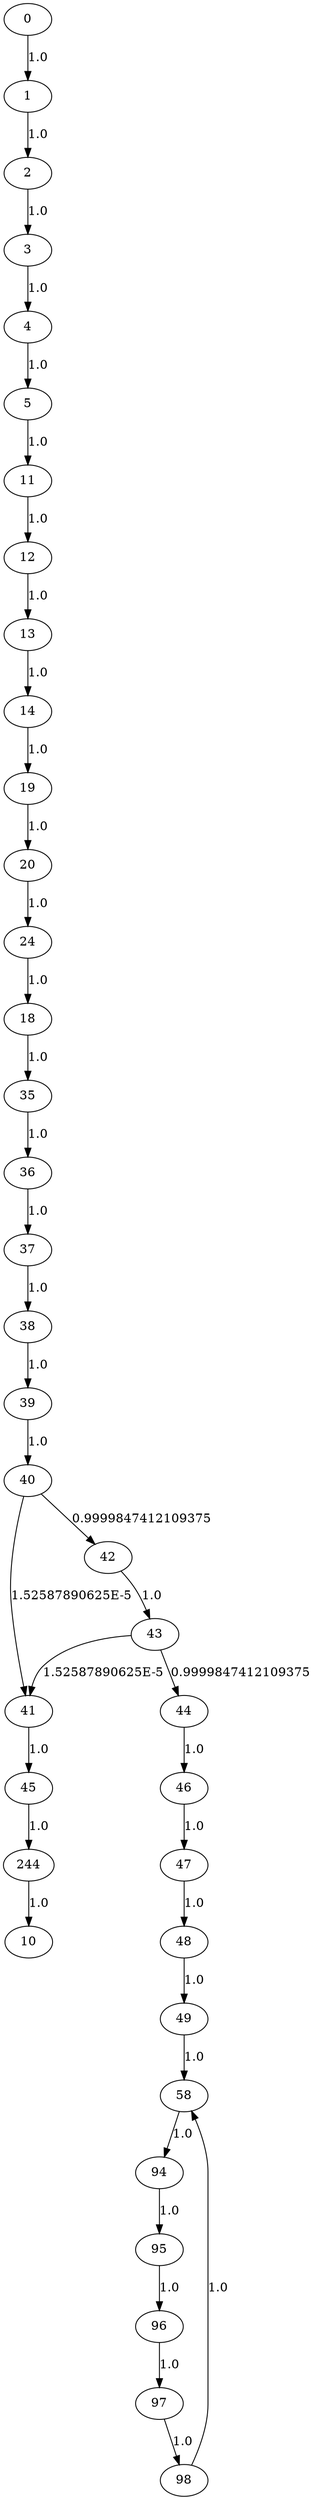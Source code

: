 digraph {
	11 -> 12[label= "1.0"];
	12 -> 13[label= "1.0"];
	13 -> 14[label= "1.0"];
	14 -> 19[label= "1.0"];
	18 -> 35[label= "1.0"];
	19 -> 20[label= "1.0"];
	0 -> 1[label= "1.0"];
	1 -> 2[label= "1.0"];
	2 -> 3[label= "1.0"];
	244 -> 10[label= "1.0"];
	3 -> 4[label= "1.0"];
	4 -> 5[label= "1.0"];
	5 -> 11[label= "1.0"];
	20 -> 24[label= "1.0"];
	24 -> 18[label= "1.0"];
	35 -> 36[label= "1.0"];
	36 -> 37[label= "1.0"];
	37 -> 38[label= "1.0"];
	38 -> 39[label= "1.0"];
	39 -> 40[label= "1.0"];
	40 -> 41[label= "1.52587890625E-5"];
	40 -> 42[label= "0.9999847412109375"];
	41 -> 45[label= "1.0"];
	42 -> 43[label= "1.0"];
	43 -> 44[label= "0.9999847412109375"];
	43 -> 41[label= "1.52587890625E-5"];
	44 -> 46[label= "1.0"];
	45 -> 244[label= "1.0"];
	46 -> 47[label= "1.0"];
	47 -> 48[label= "1.0"];
	48 -> 49[label= "1.0"];
	49 -> 58[label= "1.0"];
	58 -> 94[label= "1.0"];
	94 -> 95[label= "1.0"];
	95 -> 96[label= "1.0"];
	96 -> 97[label= "1.0"];
	97 -> 98[label= "1.0"];
	98 -> 58[label= "1.0"];
}